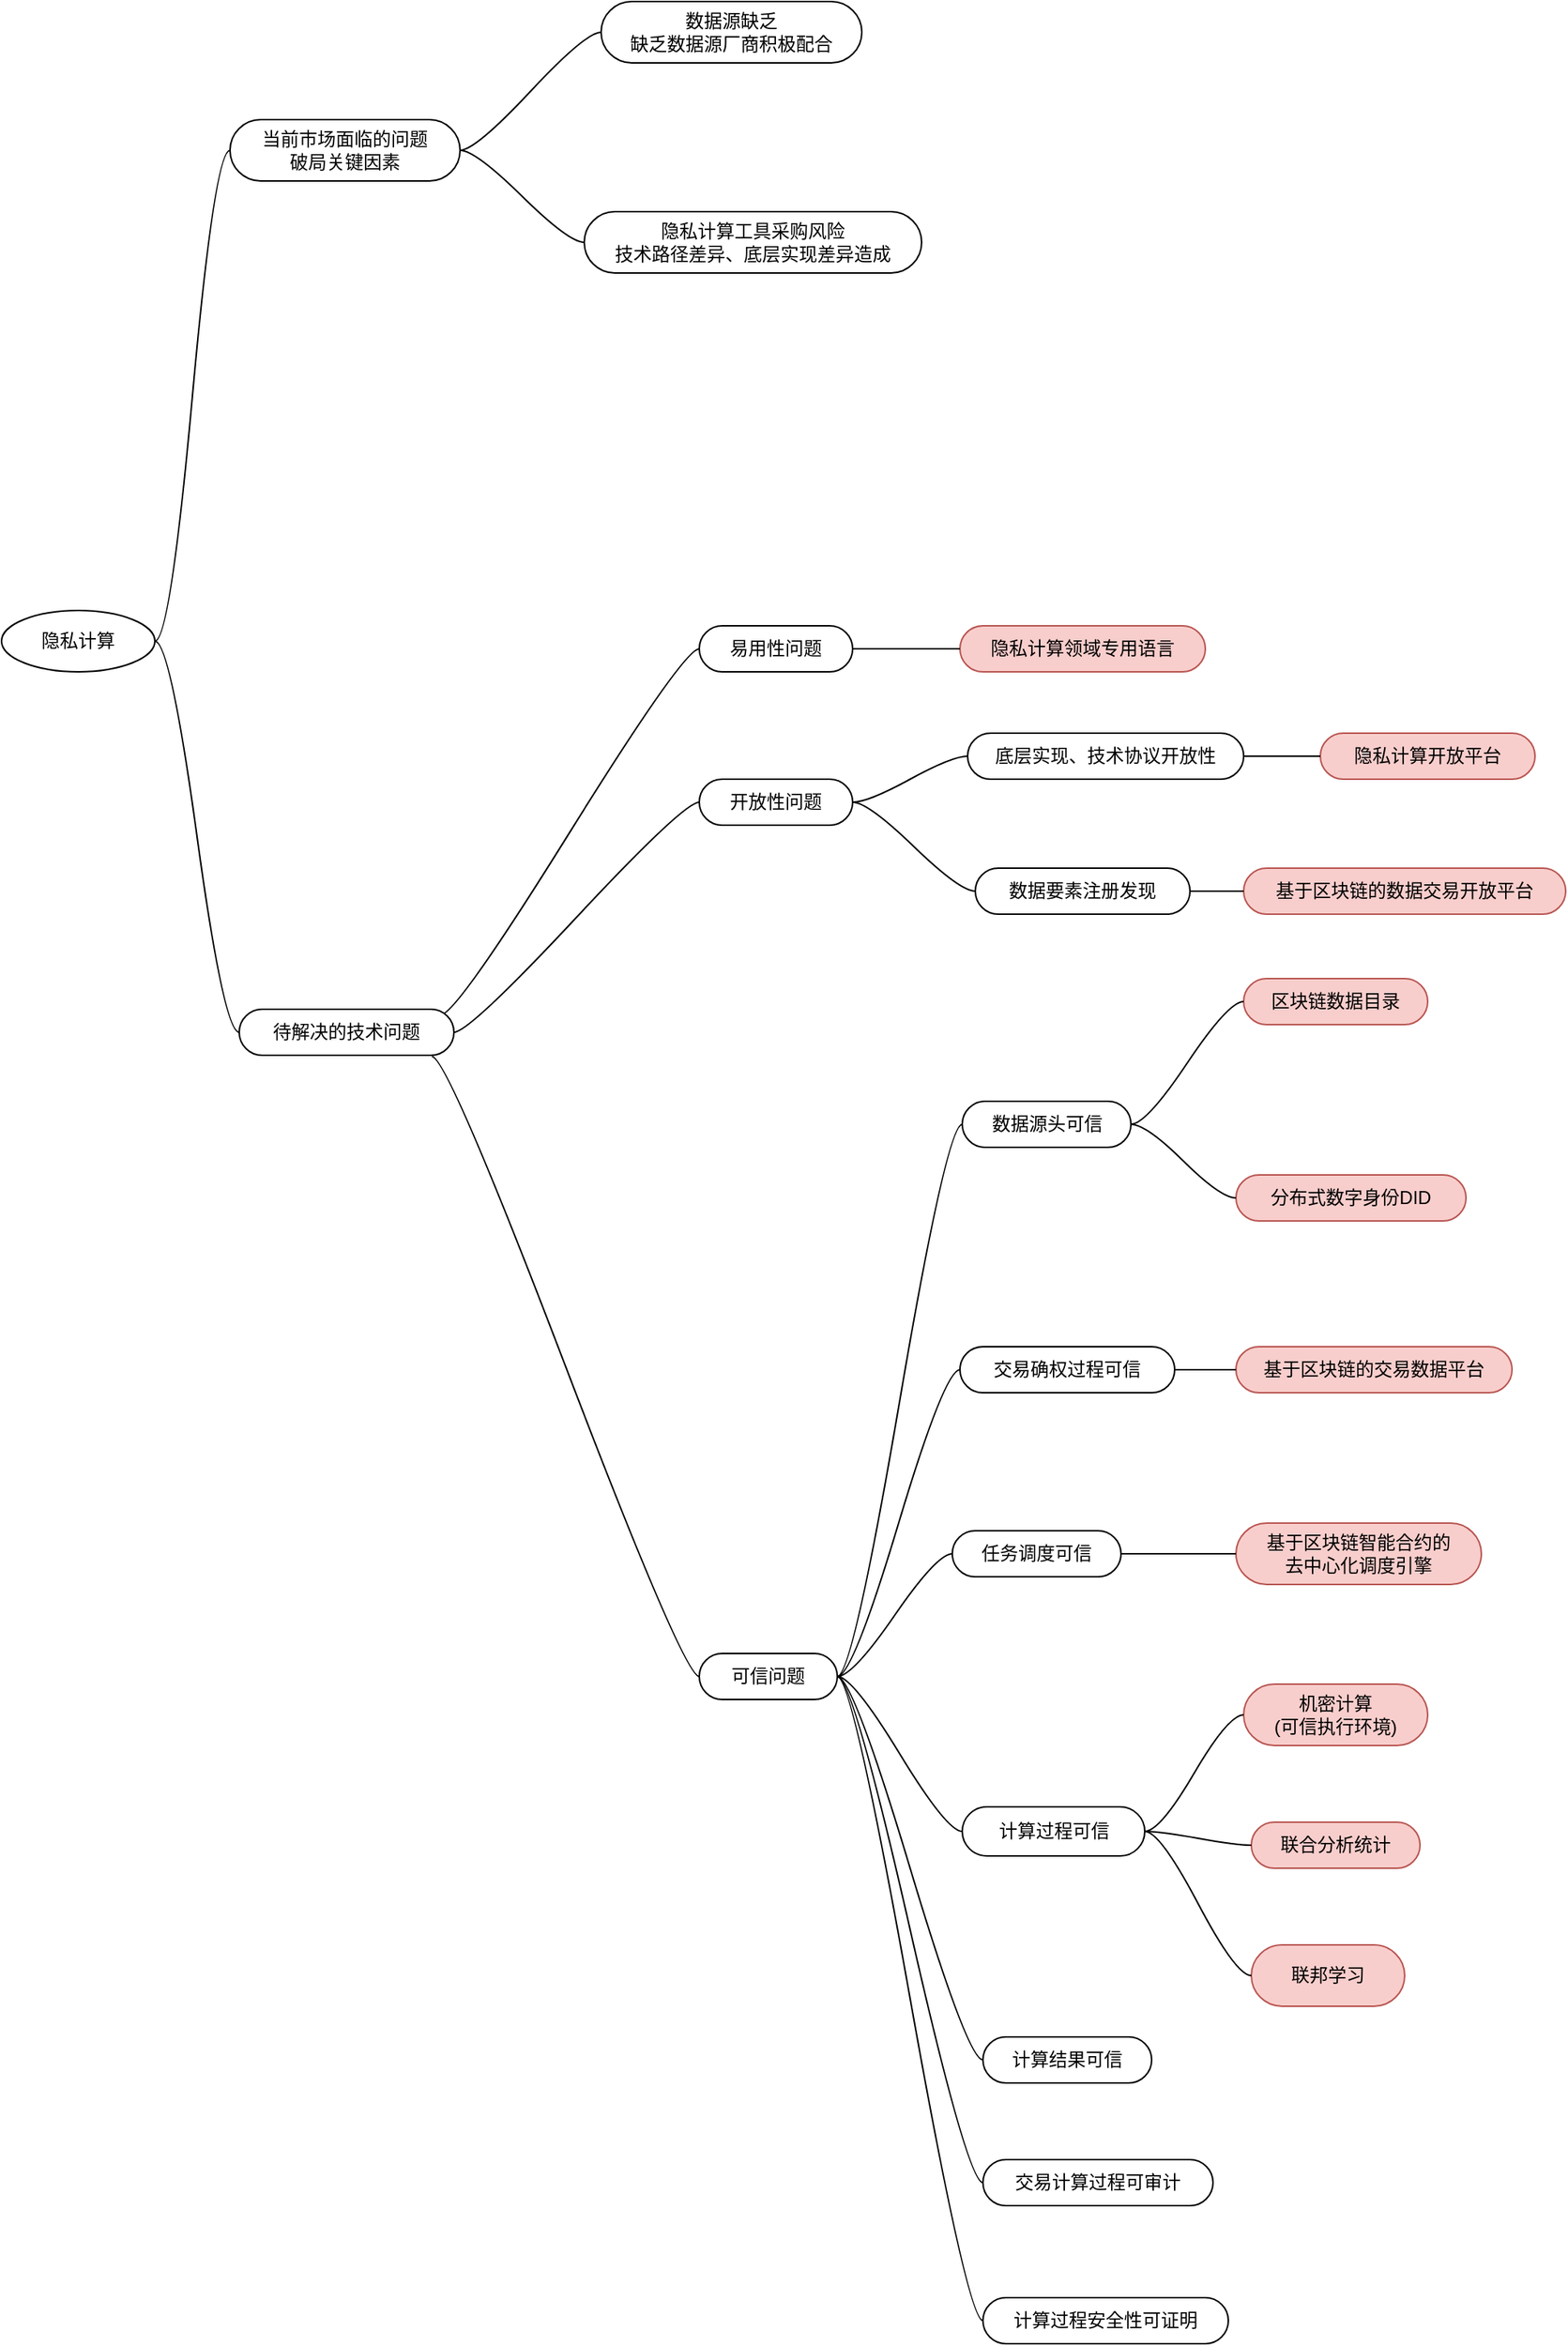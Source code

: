 <mxfile version="16.2.4" type="github">
  <diagram id="AMjBwCmGvoG6Ac3YdRjd" name="Page-1">
    <mxGraphModel dx="1830" dy="997" grid="1" gridSize="10" guides="1" tooltips="1" connect="1" arrows="1" fold="1" page="1" pageScale="1" pageWidth="827" pageHeight="1169" math="0" shadow="0">
      <root>
        <mxCell id="0" />
        <mxCell id="1" parent="0" />
        <mxCell id="Y4qEVJC5LAISTtddAkst-14" value="隐私计算" style="ellipse;whiteSpace=wrap;html=1;align=center;newEdgeStyle={&quot;edgeStyle&quot;:&quot;entityRelationEdgeStyle&quot;,&quot;startArrow&quot;:&quot;none&quot;,&quot;endArrow&quot;:&quot;none&quot;,&quot;segment&quot;:10,&quot;curved&quot;:1};treeFolding=1;treeMoving=1;" vertex="1" parent="1">
          <mxGeometry x="190" y="430" width="100" height="40" as="geometry" />
        </mxCell>
        <mxCell id="Y4qEVJC5LAISTtddAkst-15" value="当前市场面临的问题&lt;br&gt;破局关键因素" style="whiteSpace=wrap;html=1;rounded=1;arcSize=50;align=center;verticalAlign=middle;strokeWidth=1;autosize=1;spacing=4;treeFolding=1;treeMoving=1;newEdgeStyle={&quot;edgeStyle&quot;:&quot;entityRelationEdgeStyle&quot;,&quot;startArrow&quot;:&quot;none&quot;,&quot;endArrow&quot;:&quot;none&quot;,&quot;segment&quot;:10,&quot;curved&quot;:1};" vertex="1" parent="1">
          <mxGeometry x="339" y="110" width="150" height="40" as="geometry" />
        </mxCell>
        <mxCell id="Y4qEVJC5LAISTtddAkst-16" value="" style="edgeStyle=entityRelationEdgeStyle;startArrow=none;endArrow=none;segment=10;curved=1;rounded=0;exitX=1;exitY=0.5;exitDx=0;exitDy=0;" edge="1" target="Y4qEVJC5LAISTtddAkst-15" parent="1" source="Y4qEVJC5LAISTtddAkst-14">
          <mxGeometry relative="1" as="geometry">
            <mxPoint x="430" y="310" as="sourcePoint" />
          </mxGeometry>
        </mxCell>
        <mxCell id="Y4qEVJC5LAISTtddAkst-20" value="可信问题" style="whiteSpace=wrap;html=1;rounded=1;arcSize=50;align=center;verticalAlign=middle;strokeWidth=1;autosize=1;spacing=4;treeFolding=1;treeMoving=1;newEdgeStyle={&quot;edgeStyle&quot;:&quot;entityRelationEdgeStyle&quot;,&quot;startArrow&quot;:&quot;none&quot;,&quot;endArrow&quot;:&quot;none&quot;,&quot;segment&quot;:10,&quot;curved&quot;:1};" vertex="1" parent="1">
          <mxGeometry x="645" y="1110" width="90" height="30" as="geometry" />
        </mxCell>
        <mxCell id="Y4qEVJC5LAISTtddAkst-21" value="" style="edgeStyle=entityRelationEdgeStyle;startArrow=none;endArrow=none;segment=10;curved=1;rounded=0;exitX=0.898;exitY=1.03;exitDx=0;exitDy=0;exitPerimeter=0;" edge="1" target="Y4qEVJC5LAISTtddAkst-20" parent="1" source="Y4qEVJC5LAISTtddAkst-56">
          <mxGeometry relative="1" as="geometry">
            <mxPoint x="460" y="930" as="sourcePoint" />
          </mxGeometry>
        </mxCell>
        <mxCell id="Y4qEVJC5LAISTtddAkst-25" value="机密计算&lt;br&gt;(可信执行环境)" style="whiteSpace=wrap;html=1;rounded=1;arcSize=50;align=center;verticalAlign=middle;strokeWidth=1;autosize=1;spacing=4;treeFolding=1;treeMoving=1;newEdgeStyle={&quot;edgeStyle&quot;:&quot;entityRelationEdgeStyle&quot;,&quot;startArrow&quot;:&quot;none&quot;,&quot;endArrow&quot;:&quot;none&quot;,&quot;segment&quot;:10,&quot;curved&quot;:1};fillColor=#f8cecc;strokeColor=#b85450;" vertex="1" parent="1">
          <mxGeometry x="1000" y="1130" width="120" height="40" as="geometry" />
        </mxCell>
        <mxCell id="Y4qEVJC5LAISTtddAkst-26" value="" style="edgeStyle=entityRelationEdgeStyle;startArrow=none;endArrow=none;segment=10;curved=1;rounded=0;exitX=1;exitY=0.5;exitDx=0;exitDy=0;" edge="1" target="Y4qEVJC5LAISTtddAkst-25" parent="1" source="Y4qEVJC5LAISTtddAkst-31">
          <mxGeometry relative="1" as="geometry">
            <mxPoint x="690" y="910" as="sourcePoint" />
          </mxGeometry>
        </mxCell>
        <mxCell id="Y4qEVJC5LAISTtddAkst-27" value="联合分析统计" style="whiteSpace=wrap;html=1;rounded=1;arcSize=50;align=center;verticalAlign=middle;strokeWidth=1;autosize=1;spacing=4;treeFolding=1;treeMoving=1;newEdgeStyle={&quot;edgeStyle&quot;:&quot;entityRelationEdgeStyle&quot;,&quot;startArrow&quot;:&quot;none&quot;,&quot;endArrow&quot;:&quot;none&quot;,&quot;segment&quot;:10,&quot;curved&quot;:1};fillColor=#f8cecc;strokeColor=#b85450;" vertex="1" parent="1">
          <mxGeometry x="1005" y="1220" width="110" height="30" as="geometry" />
        </mxCell>
        <mxCell id="Y4qEVJC5LAISTtddAkst-28" value="" style="edgeStyle=entityRelationEdgeStyle;startArrow=none;endArrow=none;segment=10;curved=1;rounded=0;" edge="1" target="Y4qEVJC5LAISTtddAkst-27" parent="1" source="Y4qEVJC5LAISTtddAkst-31">
          <mxGeometry relative="1" as="geometry">
            <mxPoint x="774" y="1100" as="sourcePoint" />
          </mxGeometry>
        </mxCell>
        <mxCell id="Y4qEVJC5LAISTtddAkst-29" value="联邦学习" style="whiteSpace=wrap;html=1;rounded=1;arcSize=50;align=center;verticalAlign=middle;strokeWidth=1;autosize=1;spacing=4;treeFolding=1;treeMoving=1;newEdgeStyle={&quot;edgeStyle&quot;:&quot;entityRelationEdgeStyle&quot;,&quot;startArrow&quot;:&quot;none&quot;,&quot;endArrow&quot;:&quot;none&quot;,&quot;segment&quot;:10,&quot;curved&quot;:1};fillColor=#f8cecc;strokeColor=#b85450;" vertex="1" parent="1">
          <mxGeometry x="1005" y="1300" width="100" height="40" as="geometry" />
        </mxCell>
        <mxCell id="Y4qEVJC5LAISTtddAkst-30" value="" style="edgeStyle=entityRelationEdgeStyle;startArrow=none;endArrow=none;segment=10;curved=1;rounded=0;exitX=1;exitY=0.5;exitDx=0;exitDy=0;" edge="1" target="Y4qEVJC5LAISTtddAkst-29" parent="1" source="Y4qEVJC5LAISTtddAkst-31">
          <mxGeometry relative="1" as="geometry">
            <mxPoint x="760" y="1230" as="sourcePoint" />
          </mxGeometry>
        </mxCell>
        <mxCell id="Y4qEVJC5LAISTtddAkst-31" value="计算过程可信" style="whiteSpace=wrap;html=1;rounded=1;arcSize=50;align=center;verticalAlign=middle;strokeWidth=1;autosize=1;spacing=4;treeFolding=1;treeMoving=1;newEdgeStyle={&quot;edgeStyle&quot;:&quot;entityRelationEdgeStyle&quot;,&quot;startArrow&quot;:&quot;none&quot;,&quot;endArrow&quot;:&quot;none&quot;,&quot;segment&quot;:10,&quot;curved&quot;:1};" vertex="1" parent="1">
          <mxGeometry x="816.5" y="1210" width="119" height="32" as="geometry" />
        </mxCell>
        <mxCell id="Y4qEVJC5LAISTtddAkst-32" value="" style="edgeStyle=entityRelationEdgeStyle;startArrow=none;endArrow=none;segment=10;curved=1;rounded=0;exitX=1;exitY=0.5;exitDx=0;exitDy=0;" edge="1" target="Y4qEVJC5LAISTtddAkst-31" parent="1" source="Y4qEVJC5LAISTtddAkst-20">
          <mxGeometry relative="1" as="geometry">
            <mxPoint x="730" y="1060" as="sourcePoint" />
          </mxGeometry>
        </mxCell>
        <mxCell id="Y4qEVJC5LAISTtddAkst-33" value="数据源头可信" style="whiteSpace=wrap;html=1;rounded=1;arcSize=50;align=center;verticalAlign=middle;strokeWidth=1;autosize=1;spacing=4;treeFolding=1;treeMoving=1;newEdgeStyle={&quot;edgeStyle&quot;:&quot;entityRelationEdgeStyle&quot;,&quot;startArrow&quot;:&quot;none&quot;,&quot;endArrow&quot;:&quot;none&quot;,&quot;segment&quot;:10,&quot;curved&quot;:1};" vertex="1" parent="1">
          <mxGeometry x="816.5" y="750" width="110" height="30" as="geometry" />
        </mxCell>
        <mxCell id="Y4qEVJC5LAISTtddAkst-34" value="" style="edgeStyle=entityRelationEdgeStyle;startArrow=none;endArrow=none;segment=10;curved=1;rounded=0;exitX=1;exitY=0.5;exitDx=0;exitDy=0;" edge="1" target="Y4qEVJC5LAISTtddAkst-33" parent="1" source="Y4qEVJC5LAISTtddAkst-20">
          <mxGeometry relative="1" as="geometry">
            <mxPoint x="690" y="950" as="sourcePoint" />
          </mxGeometry>
        </mxCell>
        <mxCell id="Y4qEVJC5LAISTtddAkst-35" value="交易确权过程可信" style="whiteSpace=wrap;html=1;rounded=1;arcSize=50;align=center;verticalAlign=middle;strokeWidth=1;autosize=1;spacing=4;treeFolding=1;treeMoving=1;newEdgeStyle={&quot;edgeStyle&quot;:&quot;entityRelationEdgeStyle&quot;,&quot;startArrow&quot;:&quot;none&quot;,&quot;endArrow&quot;:&quot;none&quot;,&quot;segment&quot;:10,&quot;curved&quot;:1};" vertex="1" parent="1">
          <mxGeometry x="815" y="910" width="140" height="30" as="geometry" />
        </mxCell>
        <mxCell id="Y4qEVJC5LAISTtddAkst-36" value="" style="edgeStyle=entityRelationEdgeStyle;startArrow=none;endArrow=none;segment=10;curved=1;rounded=0;exitX=1;exitY=0.5;exitDx=0;exitDy=0;" edge="1" target="Y4qEVJC5LAISTtddAkst-35" parent="1" source="Y4qEVJC5LAISTtddAkst-20">
          <mxGeometry relative="1" as="geometry">
            <mxPoint x="795.5" y="880" as="sourcePoint" />
          </mxGeometry>
        </mxCell>
        <mxCell id="Y4qEVJC5LAISTtddAkst-37" value="任务调度可信" style="whiteSpace=wrap;html=1;rounded=1;arcSize=50;align=center;verticalAlign=middle;strokeWidth=1;autosize=1;spacing=4;treeFolding=1;treeMoving=1;newEdgeStyle={&quot;edgeStyle&quot;:&quot;entityRelationEdgeStyle&quot;,&quot;startArrow&quot;:&quot;none&quot;,&quot;endArrow&quot;:&quot;none&quot;,&quot;segment&quot;:10,&quot;curved&quot;:1};" vertex="1" parent="1">
          <mxGeometry x="810" y="1030" width="110" height="30" as="geometry" />
        </mxCell>
        <mxCell id="Y4qEVJC5LAISTtddAkst-38" value="" style="edgeStyle=entityRelationEdgeStyle;startArrow=none;endArrow=none;segment=10;curved=1;rounded=0;exitX=1;exitY=0.5;exitDx=0;exitDy=0;" edge="1" target="Y4qEVJC5LAISTtddAkst-37" parent="1" source="Y4qEVJC5LAISTtddAkst-20">
          <mxGeometry relative="1" as="geometry">
            <mxPoint x="802.5" y="950" as="sourcePoint" />
          </mxGeometry>
        </mxCell>
        <mxCell id="Y4qEVJC5LAISTtddAkst-39" value="基于区块链智能合约的&lt;br&gt;去中心化调度引擎" style="whiteSpace=wrap;html=1;rounded=1;arcSize=50;align=center;verticalAlign=middle;strokeWidth=1;autosize=1;spacing=4;treeFolding=1;treeMoving=1;newEdgeStyle={&quot;edgeStyle&quot;:&quot;entityRelationEdgeStyle&quot;,&quot;startArrow&quot;:&quot;none&quot;,&quot;endArrow&quot;:&quot;none&quot;,&quot;segment&quot;:10,&quot;curved&quot;:1};fillColor=#f8cecc;strokeColor=#b85450;" vertex="1" parent="1">
          <mxGeometry x="995" y="1025" width="160" height="40" as="geometry" />
        </mxCell>
        <mxCell id="Y4qEVJC5LAISTtddAkst-40" value="" style="edgeStyle=entityRelationEdgeStyle;startArrow=none;endArrow=none;segment=10;curved=1;rounded=0;exitX=1;exitY=0.5;exitDx=0;exitDy=0;" edge="1" target="Y4qEVJC5LAISTtddAkst-39" parent="1" source="Y4qEVJC5LAISTtddAkst-37">
          <mxGeometry relative="1" as="geometry">
            <mxPoint x="1000" y="930" as="sourcePoint" />
          </mxGeometry>
        </mxCell>
        <mxCell id="Y4qEVJC5LAISTtddAkst-41" value="基于区块链的交易数据平台" style="whiteSpace=wrap;html=1;rounded=1;arcSize=50;align=center;verticalAlign=middle;strokeWidth=1;autosize=1;spacing=4;treeFolding=1;treeMoving=1;newEdgeStyle={&quot;edgeStyle&quot;:&quot;entityRelationEdgeStyle&quot;,&quot;startArrow&quot;:&quot;none&quot;,&quot;endArrow&quot;:&quot;none&quot;,&quot;segment&quot;:10,&quot;curved&quot;:1};fillColor=#f8cecc;strokeColor=#b85450;" vertex="1" parent="1">
          <mxGeometry x="995" y="910" width="180" height="30" as="geometry" />
        </mxCell>
        <mxCell id="Y4qEVJC5LAISTtddAkst-42" value="" style="edgeStyle=entityRelationEdgeStyle;startArrow=none;endArrow=none;segment=10;curved=1;rounded=0;" edge="1" target="Y4qEVJC5LAISTtddAkst-41" parent="1" source="Y4qEVJC5LAISTtddAkst-35">
          <mxGeometry relative="1" as="geometry">
            <mxPoint x="1040" y="890" as="sourcePoint" />
          </mxGeometry>
        </mxCell>
        <mxCell id="Y4qEVJC5LAISTtddAkst-43" value="区块链数据目录" style="whiteSpace=wrap;html=1;rounded=1;arcSize=50;align=center;verticalAlign=middle;strokeWidth=1;autosize=1;spacing=4;treeFolding=1;treeMoving=1;newEdgeStyle={&quot;edgeStyle&quot;:&quot;entityRelationEdgeStyle&quot;,&quot;startArrow&quot;:&quot;none&quot;,&quot;endArrow&quot;:&quot;none&quot;,&quot;segment&quot;:10,&quot;curved&quot;:1};fillColor=#f8cecc;strokeColor=#b85450;" vertex="1" parent="1">
          <mxGeometry x="1000" y="670" width="120" height="30" as="geometry" />
        </mxCell>
        <mxCell id="Y4qEVJC5LAISTtddAkst-44" value="" style="edgeStyle=entityRelationEdgeStyle;startArrow=none;endArrow=none;segment=10;curved=1;rounded=0;exitX=1;exitY=0.5;exitDx=0;exitDy=0;" edge="1" target="Y4qEVJC5LAISTtddAkst-43" parent="1" source="Y4qEVJC5LAISTtddAkst-33">
          <mxGeometry relative="1" as="geometry">
            <mxPoint x="1008" y="770" as="sourcePoint" />
          </mxGeometry>
        </mxCell>
        <mxCell id="Y4qEVJC5LAISTtddAkst-48" value="计算过程安全性可证明" style="whiteSpace=wrap;html=1;rounded=1;arcSize=50;align=center;verticalAlign=middle;strokeWidth=1;autosize=1;spacing=4;treeFolding=1;treeMoving=1;newEdgeStyle={&quot;edgeStyle&quot;:&quot;entityRelationEdgeStyle&quot;,&quot;startArrow&quot;:&quot;none&quot;,&quot;endArrow&quot;:&quot;none&quot;,&quot;segment&quot;:10,&quot;curved&quot;:1};" vertex="1" parent="1">
          <mxGeometry x="830" y="1530" width="160" height="30" as="geometry" />
        </mxCell>
        <mxCell id="Y4qEVJC5LAISTtddAkst-49" value="" style="edgeStyle=entityRelationEdgeStyle;startArrow=none;endArrow=none;segment=10;curved=1;rounded=0;exitX=1;exitY=0.5;exitDx=0;exitDy=0;" edge="1" target="Y4qEVJC5LAISTtddAkst-48" parent="1" source="Y4qEVJC5LAISTtddAkst-20">
          <mxGeometry relative="1" as="geometry">
            <mxPoint x="800" y="1400" as="sourcePoint" />
          </mxGeometry>
        </mxCell>
        <mxCell id="Y4qEVJC5LAISTtddAkst-50" value="计算结果可信" style="whiteSpace=wrap;html=1;rounded=1;arcSize=50;align=center;verticalAlign=middle;strokeWidth=1;autosize=1;spacing=4;treeFolding=1;treeMoving=1;newEdgeStyle={&quot;edgeStyle&quot;:&quot;entityRelationEdgeStyle&quot;,&quot;startArrow&quot;:&quot;none&quot;,&quot;endArrow&quot;:&quot;none&quot;,&quot;segment&quot;:10,&quot;curved&quot;:1};" vertex="1" parent="1">
          <mxGeometry x="830" y="1360" width="110" height="30" as="geometry" />
        </mxCell>
        <mxCell id="Y4qEVJC5LAISTtddAkst-51" value="" style="edgeStyle=entityRelationEdgeStyle;startArrow=none;endArrow=none;segment=10;curved=1;rounded=0;exitX=1;exitY=0.5;exitDx=0;exitDy=0;" edge="1" target="Y4qEVJC5LAISTtddAkst-50" parent="1" source="Y4qEVJC5LAISTtddAkst-20">
          <mxGeometry relative="1" as="geometry">
            <mxPoint x="820" y="1400" as="sourcePoint" />
          </mxGeometry>
        </mxCell>
        <mxCell id="Y4qEVJC5LAISTtddAkst-52" value="数据源缺乏&lt;br&gt;缺乏数据源厂商积极配合" style="whiteSpace=wrap;html=1;rounded=1;arcSize=50;align=center;verticalAlign=middle;strokeWidth=1;autosize=1;spacing=4;treeFolding=1;treeMoving=1;newEdgeStyle={&quot;edgeStyle&quot;:&quot;entityRelationEdgeStyle&quot;,&quot;startArrow&quot;:&quot;none&quot;,&quot;endArrow&quot;:&quot;none&quot;,&quot;segment&quot;:10,&quot;curved&quot;:1};" vertex="1" parent="1">
          <mxGeometry x="581" y="33" width="170" height="40" as="geometry" />
        </mxCell>
        <mxCell id="Y4qEVJC5LAISTtddAkst-53" value="" style="edgeStyle=entityRelationEdgeStyle;startArrow=none;endArrow=none;segment=10;curved=1;rounded=0;exitX=1;exitY=0.5;exitDx=0;exitDy=0;" edge="1" target="Y4qEVJC5LAISTtddAkst-52" parent="1" source="Y4qEVJC5LAISTtddAkst-15">
          <mxGeometry relative="1" as="geometry">
            <mxPoint x="800" y="70" as="sourcePoint" />
          </mxGeometry>
        </mxCell>
        <mxCell id="Y4qEVJC5LAISTtddAkst-54" value="易用性问题" style="whiteSpace=wrap;html=1;rounded=1;arcSize=50;align=center;verticalAlign=middle;strokeWidth=1;autosize=1;spacing=4;treeFolding=1;treeMoving=1;newEdgeStyle={&quot;edgeStyle&quot;:&quot;entityRelationEdgeStyle&quot;,&quot;startArrow&quot;:&quot;none&quot;,&quot;endArrow&quot;:&quot;none&quot;,&quot;segment&quot;:10,&quot;curved&quot;:1};" vertex="1" parent="1">
          <mxGeometry x="645" y="440" width="100" height="30" as="geometry" />
        </mxCell>
        <mxCell id="Y4qEVJC5LAISTtddAkst-55" value="" style="edgeStyle=entityRelationEdgeStyle;startArrow=none;endArrow=none;segment=10;curved=1;rounded=0;exitX=0.939;exitY=0.121;exitDx=0;exitDy=0;exitPerimeter=0;" edge="1" target="Y4qEVJC5LAISTtddAkst-54" parent="1" source="Y4qEVJC5LAISTtddAkst-56">
          <mxGeometry relative="1" as="geometry">
            <mxPoint x="490" y="670" as="sourcePoint" />
          </mxGeometry>
        </mxCell>
        <mxCell id="Y4qEVJC5LAISTtddAkst-56" value="待解决的技术问题" style="whiteSpace=wrap;html=1;rounded=1;arcSize=50;align=center;verticalAlign=middle;strokeWidth=1;autosize=1;spacing=4;treeFolding=1;treeMoving=1;newEdgeStyle={&quot;edgeStyle&quot;:&quot;entityRelationEdgeStyle&quot;,&quot;startArrow&quot;:&quot;none&quot;,&quot;endArrow&quot;:&quot;none&quot;,&quot;segment&quot;:10,&quot;curved&quot;:1};" vertex="1" parent="1">
          <mxGeometry x="345" y="690" width="140" height="30" as="geometry" />
        </mxCell>
        <mxCell id="Y4qEVJC5LAISTtddAkst-57" value="" style="edgeStyle=entityRelationEdgeStyle;startArrow=none;endArrow=none;segment=10;curved=1;rounded=0;exitX=1;exitY=0.5;exitDx=0;exitDy=0;" edge="1" target="Y4qEVJC5LAISTtddAkst-56" parent="1" source="Y4qEVJC5LAISTtddAkst-14">
          <mxGeometry relative="1" as="geometry">
            <mxPoint x="310" y="580" as="sourcePoint" />
          </mxGeometry>
        </mxCell>
        <mxCell id="Y4qEVJC5LAISTtddAkst-59" value="开放性问题" style="whiteSpace=wrap;html=1;rounded=1;arcSize=50;align=center;verticalAlign=middle;strokeWidth=1;autosize=1;spacing=4;treeFolding=1;treeMoving=1;newEdgeStyle={&quot;edgeStyle&quot;:&quot;entityRelationEdgeStyle&quot;,&quot;startArrow&quot;:&quot;none&quot;,&quot;endArrow&quot;:&quot;none&quot;,&quot;segment&quot;:10,&quot;curved&quot;:1};" vertex="1" parent="1">
          <mxGeometry x="645" y="540" width="100" height="30" as="geometry" />
        </mxCell>
        <mxCell id="Y4qEVJC5LAISTtddAkst-60" value="" style="edgeStyle=entityRelationEdgeStyle;startArrow=none;endArrow=none;segment=10;curved=1;rounded=0;" edge="1" target="Y4qEVJC5LAISTtddAkst-59" parent="1" source="Y4qEVJC5LAISTtddAkst-56">
          <mxGeometry relative="1" as="geometry">
            <mxPoint x="608" y="825" as="sourcePoint" />
          </mxGeometry>
        </mxCell>
        <mxCell id="Y4qEVJC5LAISTtddAkst-61" value="隐私计算领域专用语言" style="whiteSpace=wrap;html=1;rounded=1;arcSize=50;align=center;verticalAlign=middle;strokeWidth=1;autosize=1;spacing=4;treeFolding=1;treeMoving=1;newEdgeStyle={&quot;edgeStyle&quot;:&quot;entityRelationEdgeStyle&quot;,&quot;startArrow&quot;:&quot;none&quot;,&quot;endArrow&quot;:&quot;none&quot;,&quot;segment&quot;:10,&quot;curved&quot;:1};fillColor=#f8cecc;strokeColor=#b85450;" vertex="1" parent="1">
          <mxGeometry x="815" y="440" width="160" height="30" as="geometry" />
        </mxCell>
        <mxCell id="Y4qEVJC5LAISTtddAkst-62" value="" style="edgeStyle=entityRelationEdgeStyle;startArrow=none;endArrow=none;segment=10;curved=1;rounded=0;exitX=1;exitY=0.5;exitDx=0;exitDy=0;" edge="1" target="Y4qEVJC5LAISTtddAkst-61" parent="1" source="Y4qEVJC5LAISTtddAkst-54">
          <mxGeometry relative="1" as="geometry">
            <mxPoint x="808" y="570" as="sourcePoint" />
          </mxGeometry>
        </mxCell>
        <mxCell id="Y4qEVJC5LAISTtddAkst-63" value="分布式数字身份DID" style="whiteSpace=wrap;html=1;rounded=1;arcSize=50;align=center;verticalAlign=middle;strokeWidth=1;autosize=1;spacing=4;treeFolding=1;treeMoving=1;newEdgeStyle={&quot;edgeStyle&quot;:&quot;entityRelationEdgeStyle&quot;,&quot;startArrow&quot;:&quot;none&quot;,&quot;endArrow&quot;:&quot;none&quot;,&quot;segment&quot;:10,&quot;curved&quot;:1};fillColor=#f8cecc;strokeColor=#b85450;" vertex="1" parent="1">
          <mxGeometry x="995" y="798" width="150" height="30" as="geometry" />
        </mxCell>
        <mxCell id="Y4qEVJC5LAISTtddAkst-64" value="" style="edgeStyle=entityRelationEdgeStyle;startArrow=none;endArrow=none;segment=10;curved=1;rounded=0;" edge="1" target="Y4qEVJC5LAISTtddAkst-63" parent="1" source="Y4qEVJC5LAISTtddAkst-33">
          <mxGeometry relative="1" as="geometry">
            <mxPoint x="1120" y="825" as="sourcePoint" />
          </mxGeometry>
        </mxCell>
        <mxCell id="Y4qEVJC5LAISTtddAkst-65" value="交易计算过程可审计" style="whiteSpace=wrap;html=1;rounded=1;arcSize=50;align=center;verticalAlign=middle;strokeWidth=1;autosize=1;spacing=4;treeFolding=1;treeMoving=1;newEdgeStyle={&quot;edgeStyle&quot;:&quot;entityRelationEdgeStyle&quot;,&quot;startArrow&quot;:&quot;none&quot;,&quot;endArrow&quot;:&quot;none&quot;,&quot;segment&quot;:10,&quot;curved&quot;:1};" vertex="1" parent="1">
          <mxGeometry x="830" y="1440" width="150" height="30" as="geometry" />
        </mxCell>
        <mxCell id="Y4qEVJC5LAISTtddAkst-66" value="" style="edgeStyle=entityRelationEdgeStyle;startArrow=none;endArrow=none;segment=10;curved=1;rounded=0;exitX=1;exitY=0.5;exitDx=0;exitDy=0;" edge="1" target="Y4qEVJC5LAISTtddAkst-65" parent="1" source="Y4qEVJC5LAISTtddAkst-20">
          <mxGeometry relative="1" as="geometry">
            <mxPoint x="800" y="1650" as="sourcePoint" />
          </mxGeometry>
        </mxCell>
        <mxCell id="Y4qEVJC5LAISTtddAkst-68" value="底层实现、技术协议开放性" style="whiteSpace=wrap;html=1;rounded=1;arcSize=50;align=center;verticalAlign=middle;strokeWidth=1;autosize=1;spacing=4;treeFolding=1;treeMoving=1;newEdgeStyle={&quot;edgeStyle&quot;:&quot;entityRelationEdgeStyle&quot;,&quot;startArrow&quot;:&quot;none&quot;,&quot;endArrow&quot;:&quot;none&quot;,&quot;segment&quot;:10,&quot;curved&quot;:1};" vertex="1" parent="1">
          <mxGeometry x="820" y="510" width="180" height="30" as="geometry" />
        </mxCell>
        <mxCell id="Y4qEVJC5LAISTtddAkst-69" value="" style="edgeStyle=entityRelationEdgeStyle;startArrow=none;endArrow=none;segment=10;curved=1;rounded=0;exitX=1;exitY=0.5;exitDx=0;exitDy=0;" edge="1" target="Y4qEVJC5LAISTtddAkst-68" parent="1" source="Y4qEVJC5LAISTtddAkst-59">
          <mxGeometry relative="1" as="geometry">
            <mxPoint x="780" y="630" as="sourcePoint" />
          </mxGeometry>
        </mxCell>
        <mxCell id="Y4qEVJC5LAISTtddAkst-70" value="数据要素注册发现" style="whiteSpace=wrap;html=1;rounded=1;arcSize=50;align=center;verticalAlign=middle;strokeWidth=1;autosize=1;spacing=4;treeFolding=1;treeMoving=1;newEdgeStyle={&quot;edgeStyle&quot;:&quot;entityRelationEdgeStyle&quot;,&quot;startArrow&quot;:&quot;none&quot;,&quot;endArrow&quot;:&quot;none&quot;,&quot;segment&quot;:10,&quot;curved&quot;:1};" vertex="1" parent="1">
          <mxGeometry x="825" y="598" width="140" height="30" as="geometry" />
        </mxCell>
        <mxCell id="Y4qEVJC5LAISTtddAkst-71" value="" style="edgeStyle=entityRelationEdgeStyle;startArrow=none;endArrow=none;segment=10;curved=1;rounded=0;exitX=1;exitY=0.5;exitDx=0;exitDy=0;" edge="1" target="Y4qEVJC5LAISTtddAkst-70" parent="1" source="Y4qEVJC5LAISTtddAkst-59">
          <mxGeometry relative="1" as="geometry">
            <mxPoint x="800" y="705" as="sourcePoint" />
          </mxGeometry>
        </mxCell>
        <mxCell id="Y4qEVJC5LAISTtddAkst-72" value="基于区块链的数据交易开放平台" style="whiteSpace=wrap;html=1;rounded=1;arcSize=50;align=center;verticalAlign=middle;strokeWidth=1;autosize=1;spacing=4;treeFolding=1;treeMoving=1;newEdgeStyle={&quot;edgeStyle&quot;:&quot;entityRelationEdgeStyle&quot;,&quot;startArrow&quot;:&quot;none&quot;,&quot;endArrow&quot;:&quot;none&quot;,&quot;segment&quot;:10,&quot;curved&quot;:1};fillColor=#f8cecc;strokeColor=#b85450;" vertex="1" parent="1">
          <mxGeometry x="1000" y="598" width="210" height="30" as="geometry" />
        </mxCell>
        <mxCell id="Y4qEVJC5LAISTtddAkst-73" value="" style="edgeStyle=entityRelationEdgeStyle;startArrow=none;endArrow=none;segment=10;curved=1;rounded=0;exitX=1;exitY=0.5;exitDx=0;exitDy=0;" edge="1" target="Y4qEVJC5LAISTtddAkst-72" parent="1" source="Y4qEVJC5LAISTtddAkst-70">
          <mxGeometry relative="1" as="geometry">
            <mxPoint x="990" y="650" as="sourcePoint" />
          </mxGeometry>
        </mxCell>
        <mxCell id="Y4qEVJC5LAISTtddAkst-74" value="隐私计算开放平台" style="whiteSpace=wrap;html=1;rounded=1;arcSize=50;align=center;verticalAlign=middle;strokeWidth=1;autosize=1;spacing=4;treeFolding=1;treeMoving=1;newEdgeStyle={&quot;edgeStyle&quot;:&quot;entityRelationEdgeStyle&quot;,&quot;startArrow&quot;:&quot;none&quot;,&quot;endArrow&quot;:&quot;none&quot;,&quot;segment&quot;:10,&quot;curved&quot;:1};fillColor=#f8cecc;strokeColor=#b85450;" vertex="1" parent="1">
          <mxGeometry x="1050" y="510" width="140" height="30" as="geometry" />
        </mxCell>
        <mxCell id="Y4qEVJC5LAISTtddAkst-75" value="" style="edgeStyle=entityRelationEdgeStyle;startArrow=none;endArrow=none;segment=10;curved=1;rounded=0;exitX=1;exitY=0.5;exitDx=0;exitDy=0;" edge="1" target="Y4qEVJC5LAISTtddAkst-74" parent="1" source="Y4qEVJC5LAISTtddAkst-68">
          <mxGeometry relative="1" as="geometry">
            <mxPoint x="993" y="550" as="sourcePoint" />
          </mxGeometry>
        </mxCell>
        <mxCell id="Y4qEVJC5LAISTtddAkst-76" value="隐私计算工具采购风险&lt;br&gt;技术路径差异、底层实现差异造成" style="whiteSpace=wrap;html=1;rounded=1;arcSize=50;align=center;verticalAlign=middle;strokeWidth=1;autosize=1;spacing=4;treeFolding=1;treeMoving=1;newEdgeStyle={&quot;edgeStyle&quot;:&quot;entityRelationEdgeStyle&quot;,&quot;startArrow&quot;:&quot;none&quot;,&quot;endArrow&quot;:&quot;none&quot;,&quot;segment&quot;:10,&quot;curved&quot;:1};" vertex="1" parent="1">
          <mxGeometry x="570" y="170" width="220" height="40" as="geometry" />
        </mxCell>
        <mxCell id="Y4qEVJC5LAISTtddAkst-77" value="" style="edgeStyle=entityRelationEdgeStyle;startArrow=none;endArrow=none;segment=10;curved=1;rounded=0;" edge="1" target="Y4qEVJC5LAISTtddAkst-76" parent="1" source="Y4qEVJC5LAISTtddAkst-15">
          <mxGeometry relative="1" as="geometry">
            <mxPoint x="680" y="480" as="sourcePoint" />
          </mxGeometry>
        </mxCell>
      </root>
    </mxGraphModel>
  </diagram>
</mxfile>

